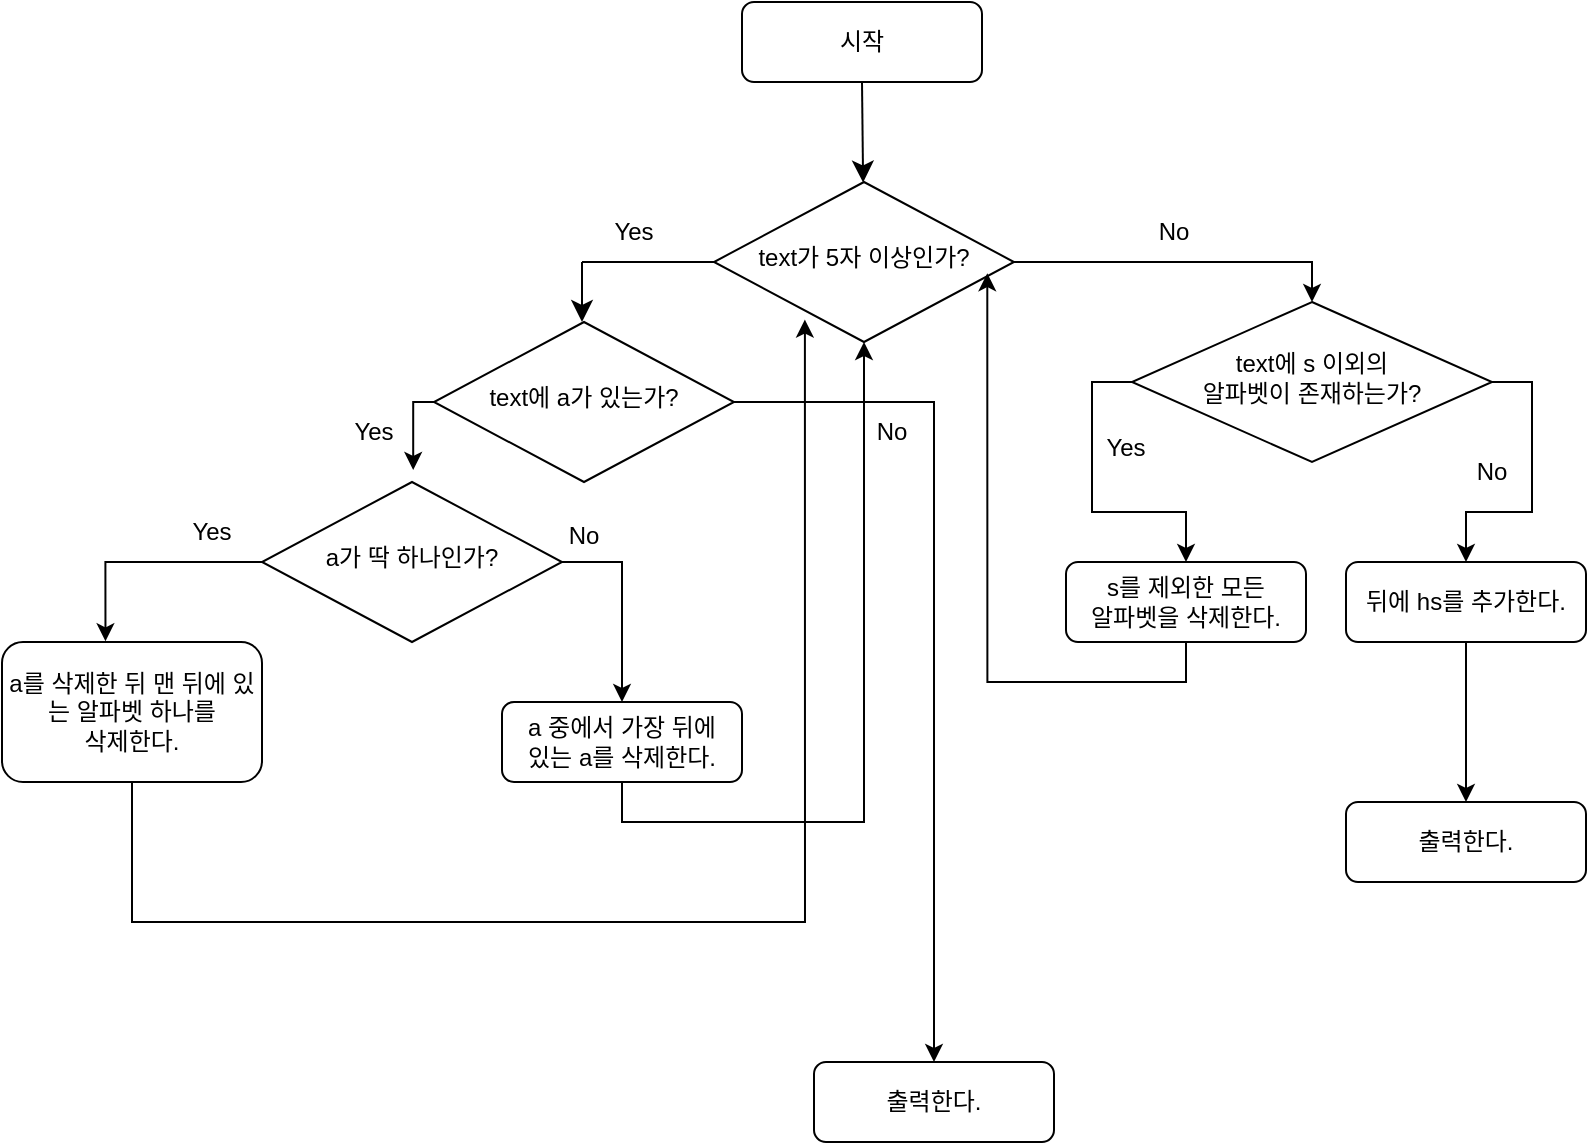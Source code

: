 <mxfile version="24.0.5" type="github">
  <diagram id="C5RBs43oDa-KdzZeNtuy" name="Page-1">
    <mxGraphModel dx="1985" dy="803" grid="1" gridSize="10" guides="1" tooltips="1" connect="1" arrows="1" fold="1" page="1" pageScale="1" pageWidth="827" pageHeight="1169" math="0" shadow="0">
      <root>
        <mxCell id="WIyWlLk6GJQsqaUBKTNV-0" />
        <mxCell id="WIyWlLk6GJQsqaUBKTNV-1" parent="WIyWlLk6GJQsqaUBKTNV-0" />
        <mxCell id="WIyWlLk6GJQsqaUBKTNV-3" value="시작" style="rounded=1;whiteSpace=wrap;html=1;fontSize=12;glass=0;strokeWidth=1;shadow=0;" parent="WIyWlLk6GJQsqaUBKTNV-1" vertex="1">
          <mxGeometry x="381" y="40" width="120" height="40" as="geometry" />
        </mxCell>
        <mxCell id="E5HDOrgGDG9zeH8YjCCY-5" style="edgeStyle=orthogonalEdgeStyle;rounded=0;orthogonalLoop=1;jettySize=auto;html=1;exitX=1;exitY=0.5;exitDx=0;exitDy=0;entryX=0.5;entryY=0;entryDx=0;entryDy=0;" edge="1" parent="WIyWlLk6GJQsqaUBKTNV-1" source="WIyWlLk6GJQsqaUBKTNV-6" target="Tk9ti-23F66qOLm9LgOq-13">
          <mxGeometry relative="1" as="geometry" />
        </mxCell>
        <mxCell id="WIyWlLk6GJQsqaUBKTNV-6" value="text가 5자 이상인가?" style="rhombus;whiteSpace=wrap;html=1;shadow=0;fontFamily=Helvetica;fontSize=12;align=center;strokeWidth=1;spacing=6;spacingTop=-4;" parent="WIyWlLk6GJQsqaUBKTNV-1" vertex="1">
          <mxGeometry x="367" y="130" width="150" height="80" as="geometry" />
        </mxCell>
        <mxCell id="3RwIZmBpY-32ha0CNj88-5" value="" style="endArrow=none;html=1;rounded=0;fontSize=12;startSize=8;endSize=8;curved=1;entryX=0;entryY=0.5;entryDx=0;entryDy=0;" parent="WIyWlLk6GJQsqaUBKTNV-1" target="WIyWlLk6GJQsqaUBKTNV-6" edge="1">
          <mxGeometry width="50" height="50" relative="1" as="geometry">
            <mxPoint x="301" y="170" as="sourcePoint" />
            <mxPoint x="491" y="230" as="targetPoint" />
          </mxGeometry>
        </mxCell>
        <mxCell id="3RwIZmBpY-32ha0CNj88-6" value="" style="endArrow=classic;html=1;rounded=0;fontSize=12;startSize=8;endSize=8;curved=1;" parent="WIyWlLk6GJQsqaUBKTNV-1" edge="1">
          <mxGeometry width="50" height="50" relative="1" as="geometry">
            <mxPoint x="301" y="170" as="sourcePoint" />
            <mxPoint x="301" y="200" as="targetPoint" />
          </mxGeometry>
        </mxCell>
        <mxCell id="3RwIZmBpY-32ha0CNj88-8" value="" style="endArrow=classic;html=1;rounded=0;fontSize=12;startSize=8;endSize=8;curved=1;exitX=0.5;exitY=1;exitDx=0;exitDy=0;" parent="WIyWlLk6GJQsqaUBKTNV-1" source="WIyWlLk6GJQsqaUBKTNV-3" target="WIyWlLk6GJQsqaUBKTNV-6" edge="1">
          <mxGeometry width="50" height="50" relative="1" as="geometry">
            <mxPoint x="441" y="280" as="sourcePoint" />
            <mxPoint x="491" y="230" as="targetPoint" />
          </mxGeometry>
        </mxCell>
        <mxCell id="Tk9ti-23F66qOLm9LgOq-1" style="edgeStyle=orthogonalEdgeStyle;rounded=0;orthogonalLoop=1;jettySize=auto;html=1;exitX=1;exitY=0.5;exitDx=0;exitDy=0;entryX=0.5;entryY=0;entryDx=0;entryDy=0;" parent="WIyWlLk6GJQsqaUBKTNV-1" source="3RwIZmBpY-32ha0CNj88-13" target="3RwIZmBpY-32ha0CNj88-15" edge="1">
          <mxGeometry relative="1" as="geometry" />
        </mxCell>
        <mxCell id="E5HDOrgGDG9zeH8YjCCY-3" style="edgeStyle=orthogonalEdgeStyle;rounded=0;orthogonalLoop=1;jettySize=auto;html=1;exitX=0;exitY=0.5;exitDx=0;exitDy=0;entryX=0.398;entryY=-0.005;entryDx=0;entryDy=0;entryPerimeter=0;" edge="1" parent="WIyWlLk6GJQsqaUBKTNV-1" source="3RwIZmBpY-32ha0CNj88-13" target="3RwIZmBpY-32ha0CNj88-14">
          <mxGeometry relative="1" as="geometry" />
        </mxCell>
        <mxCell id="3RwIZmBpY-32ha0CNj88-13" value="a가 딱 하나인가?" style="rhombus;whiteSpace=wrap;html=1;shadow=0;fontFamily=Helvetica;fontSize=12;align=center;strokeWidth=1;spacing=6;spacingTop=-4;" parent="WIyWlLk6GJQsqaUBKTNV-1" vertex="1">
          <mxGeometry x="141" y="280" width="150" height="80" as="geometry" />
        </mxCell>
        <mxCell id="3RwIZmBpY-32ha0CNj88-14" value="a를 삭제한 뒤 맨 뒤에 있는 알파벳 하나를&lt;div&gt;삭제한다&lt;span style=&quot;background-color: initial;&quot;&gt;.&lt;/span&gt;&lt;/div&gt;" style="rounded=1;whiteSpace=wrap;html=1;fontSize=12;glass=0;strokeWidth=1;shadow=0;" parent="WIyWlLk6GJQsqaUBKTNV-1" vertex="1">
          <mxGeometry x="11" y="360" width="130" height="70" as="geometry" />
        </mxCell>
        <mxCell id="3RwIZmBpY-32ha0CNj88-15" value="a 중에서 가장 뒤에&lt;div&gt;있는&amp;nbsp;&lt;span style=&quot;background-color: initial;&quot;&gt;a를 삭제한다.&lt;/span&gt;&lt;/div&gt;" style="rounded=1;whiteSpace=wrap;html=1;fontSize=12;glass=0;strokeWidth=1;shadow=0;" parent="WIyWlLk6GJQsqaUBKTNV-1" vertex="1">
          <mxGeometry x="261" y="390" width="120" height="40" as="geometry" />
        </mxCell>
        <mxCell id="Tk9ti-23F66qOLm9LgOq-10" style="edgeStyle=orthogonalEdgeStyle;rounded=0;orthogonalLoop=1;jettySize=auto;html=1;exitX=1;exitY=0.5;exitDx=0;exitDy=0;entryX=0.5;entryY=0;entryDx=0;entryDy=0;" parent="WIyWlLk6GJQsqaUBKTNV-1" source="Tk9ti-23F66qOLm9LgOq-2" edge="1" target="Tk9ti-23F66qOLm9LgOq-9">
          <mxGeometry relative="1" as="geometry">
            <mxPoint x="407" y="460" as="targetPoint" />
          </mxGeometry>
        </mxCell>
        <mxCell id="Tk9ti-23F66qOLm9LgOq-2" value="text에 a가 있는가?" style="rhombus;whiteSpace=wrap;html=1;shadow=0;fontFamily=Helvetica;fontSize=12;align=center;strokeWidth=1;spacing=6;spacingTop=-4;" parent="WIyWlLk6GJQsqaUBKTNV-1" vertex="1">
          <mxGeometry x="227" y="200" width="150" height="80" as="geometry" />
        </mxCell>
        <mxCell id="Tk9ti-23F66qOLm9LgOq-3" style="edgeStyle=orthogonalEdgeStyle;rounded=0;orthogonalLoop=1;jettySize=auto;html=1;exitX=0;exitY=0.5;exitDx=0;exitDy=0;entryX=0.504;entryY=-0.075;entryDx=0;entryDy=0;entryPerimeter=0;" parent="WIyWlLk6GJQsqaUBKTNV-1" source="Tk9ti-23F66qOLm9LgOq-2" target="3RwIZmBpY-32ha0CNj88-13" edge="1">
          <mxGeometry relative="1" as="geometry" />
        </mxCell>
        <mxCell id="Tk9ti-23F66qOLm9LgOq-4" value="Yes" style="text;html=1;align=center;verticalAlign=middle;whiteSpace=wrap;rounded=0;" parent="WIyWlLk6GJQsqaUBKTNV-1" vertex="1">
          <mxGeometry x="297" y="140" width="60" height="30" as="geometry" />
        </mxCell>
        <mxCell id="Tk9ti-23F66qOLm9LgOq-5" value="No" style="text;html=1;align=center;verticalAlign=middle;whiteSpace=wrap;rounded=0;" parent="WIyWlLk6GJQsqaUBKTNV-1" vertex="1">
          <mxGeometry x="567" y="140" width="60" height="30" as="geometry" />
        </mxCell>
        <mxCell id="Tk9ti-23F66qOLm9LgOq-6" value="Yes" style="text;html=1;align=center;verticalAlign=middle;whiteSpace=wrap;rounded=0;" parent="WIyWlLk6GJQsqaUBKTNV-1" vertex="1">
          <mxGeometry x="167" y="240" width="60" height="30" as="geometry" />
        </mxCell>
        <mxCell id="Tk9ti-23F66qOLm9LgOq-7" value="Yes" style="text;html=1;align=center;verticalAlign=middle;whiteSpace=wrap;rounded=0;" parent="WIyWlLk6GJQsqaUBKTNV-1" vertex="1">
          <mxGeometry x="86" y="290" width="60" height="30" as="geometry" />
        </mxCell>
        <mxCell id="Tk9ti-23F66qOLm9LgOq-8" value="No" style="text;html=1;align=center;verticalAlign=middle;whiteSpace=wrap;rounded=0;" parent="WIyWlLk6GJQsqaUBKTNV-1" vertex="1">
          <mxGeometry x="272" y="292" width="60" height="30" as="geometry" />
        </mxCell>
        <mxCell id="Tk9ti-23F66qOLm9LgOq-9" value="출력한다." style="rounded=1;whiteSpace=wrap;html=1;fontSize=12;glass=0;strokeWidth=1;shadow=0;" parent="WIyWlLk6GJQsqaUBKTNV-1" vertex="1">
          <mxGeometry x="417" y="570" width="120" height="40" as="geometry" />
        </mxCell>
        <mxCell id="Tk9ti-23F66qOLm9LgOq-11" value="No" style="text;html=1;align=center;verticalAlign=middle;whiteSpace=wrap;rounded=0;" parent="WIyWlLk6GJQsqaUBKTNV-1" vertex="1">
          <mxGeometry x="426" y="240" width="60" height="30" as="geometry" />
        </mxCell>
        <mxCell id="E5HDOrgGDG9zeH8YjCCY-12" style="edgeStyle=orthogonalEdgeStyle;rounded=0;orthogonalLoop=1;jettySize=auto;html=1;exitX=0;exitY=0.5;exitDx=0;exitDy=0;entryX=0.5;entryY=0;entryDx=0;entryDy=0;" edge="1" parent="WIyWlLk6GJQsqaUBKTNV-1" source="Tk9ti-23F66qOLm9LgOq-13" target="Tk9ti-23F66qOLm9LgOq-14">
          <mxGeometry relative="1" as="geometry" />
        </mxCell>
        <mxCell id="E5HDOrgGDG9zeH8YjCCY-13" style="edgeStyle=orthogonalEdgeStyle;rounded=0;orthogonalLoop=1;jettySize=auto;html=1;exitX=1;exitY=0.5;exitDx=0;exitDy=0;entryX=0.5;entryY=0;entryDx=0;entryDy=0;" edge="1" parent="WIyWlLk6GJQsqaUBKTNV-1" source="Tk9ti-23F66qOLm9LgOq-13" target="Tk9ti-23F66qOLm9LgOq-15">
          <mxGeometry relative="1" as="geometry" />
        </mxCell>
        <mxCell id="Tk9ti-23F66qOLm9LgOq-13" value="text에 s 이외의&lt;div&gt;알파벳이&amp;nbsp;&lt;span style=&quot;background-color: initial;&quot;&gt;존재하는가?&lt;/span&gt;&lt;/div&gt;" style="rhombus;whiteSpace=wrap;html=1;shadow=0;fontFamily=Helvetica;fontSize=12;align=center;strokeWidth=1;spacing=6;spacingTop=-4;" parent="WIyWlLk6GJQsqaUBKTNV-1" vertex="1">
          <mxGeometry x="576" y="190" width="180" height="80" as="geometry" />
        </mxCell>
        <mxCell id="Tk9ti-23F66qOLm9LgOq-14" value="s를 제외한 모든&lt;div&gt;알파벳을 삭제한다.&lt;/div&gt;" style="rounded=1;whiteSpace=wrap;html=1;fontSize=12;glass=0;strokeWidth=1;shadow=0;" parent="WIyWlLk6GJQsqaUBKTNV-1" vertex="1">
          <mxGeometry x="543" y="320" width="120" height="40" as="geometry" />
        </mxCell>
        <mxCell id="E5HDOrgGDG9zeH8YjCCY-14" style="edgeStyle=orthogonalEdgeStyle;rounded=0;orthogonalLoop=1;jettySize=auto;html=1;exitX=0.5;exitY=1;exitDx=0;exitDy=0;" edge="1" parent="WIyWlLk6GJQsqaUBKTNV-1" source="Tk9ti-23F66qOLm9LgOq-15">
          <mxGeometry relative="1" as="geometry">
            <mxPoint x="743" y="440" as="targetPoint" />
          </mxGeometry>
        </mxCell>
        <mxCell id="Tk9ti-23F66qOLm9LgOq-15" value="뒤에 hs를 추가한다." style="rounded=1;whiteSpace=wrap;html=1;fontSize=12;glass=0;strokeWidth=1;shadow=0;" parent="WIyWlLk6GJQsqaUBKTNV-1" vertex="1">
          <mxGeometry x="683" y="320" width="120" height="40" as="geometry" />
        </mxCell>
        <mxCell id="Tk9ti-23F66qOLm9LgOq-20" value="Yes" style="text;html=1;align=center;verticalAlign=middle;whiteSpace=wrap;rounded=0;" parent="WIyWlLk6GJQsqaUBKTNV-1" vertex="1">
          <mxGeometry x="543" y="248" width="60" height="30" as="geometry" />
        </mxCell>
        <mxCell id="Tk9ti-23F66qOLm9LgOq-21" value="No" style="text;html=1;align=center;verticalAlign=middle;whiteSpace=wrap;rounded=0;" parent="WIyWlLk6GJQsqaUBKTNV-1" vertex="1">
          <mxGeometry x="726" y="260" width="60" height="30" as="geometry" />
        </mxCell>
        <mxCell id="Tk9ti-23F66qOLm9LgOq-24" style="edgeStyle=orthogonalEdgeStyle;rounded=0;orthogonalLoop=1;jettySize=auto;html=1;exitX=0.5;exitY=1;exitDx=0;exitDy=0;entryX=0.5;entryY=1;entryDx=0;entryDy=0;" parent="WIyWlLk6GJQsqaUBKTNV-1" source="3RwIZmBpY-32ha0CNj88-15" target="WIyWlLk6GJQsqaUBKTNV-6" edge="1">
          <mxGeometry relative="1" as="geometry" />
        </mxCell>
        <mxCell id="E5HDOrgGDG9zeH8YjCCY-7" style="edgeStyle=orthogonalEdgeStyle;rounded=0;orthogonalLoop=1;jettySize=auto;html=1;exitX=0.5;exitY=1;exitDx=0;exitDy=0;entryX=0.911;entryY=0.57;entryDx=0;entryDy=0;entryPerimeter=0;" edge="1" parent="WIyWlLk6GJQsqaUBKTNV-1" source="Tk9ti-23F66qOLm9LgOq-14" target="WIyWlLk6GJQsqaUBKTNV-6">
          <mxGeometry relative="1" as="geometry" />
        </mxCell>
        <mxCell id="E5HDOrgGDG9zeH8YjCCY-8" style="edgeStyle=orthogonalEdgeStyle;rounded=0;orthogonalLoop=1;jettySize=auto;html=1;exitX=0.5;exitY=1;exitDx=0;exitDy=0;entryX=0.303;entryY=0.86;entryDx=0;entryDy=0;entryPerimeter=0;" edge="1" parent="WIyWlLk6GJQsqaUBKTNV-1" source="3RwIZmBpY-32ha0CNj88-14" target="WIyWlLk6GJQsqaUBKTNV-6">
          <mxGeometry relative="1" as="geometry">
            <Array as="points">
              <mxPoint x="76" y="500" />
              <mxPoint x="413" y="500" />
            </Array>
          </mxGeometry>
        </mxCell>
        <mxCell id="E5HDOrgGDG9zeH8YjCCY-15" value="출력한다." style="rounded=1;whiteSpace=wrap;html=1;fontSize=12;glass=0;strokeWidth=1;shadow=0;" vertex="1" parent="WIyWlLk6GJQsqaUBKTNV-1">
          <mxGeometry x="683" y="440" width="120" height="40" as="geometry" />
        </mxCell>
      </root>
    </mxGraphModel>
  </diagram>
</mxfile>
